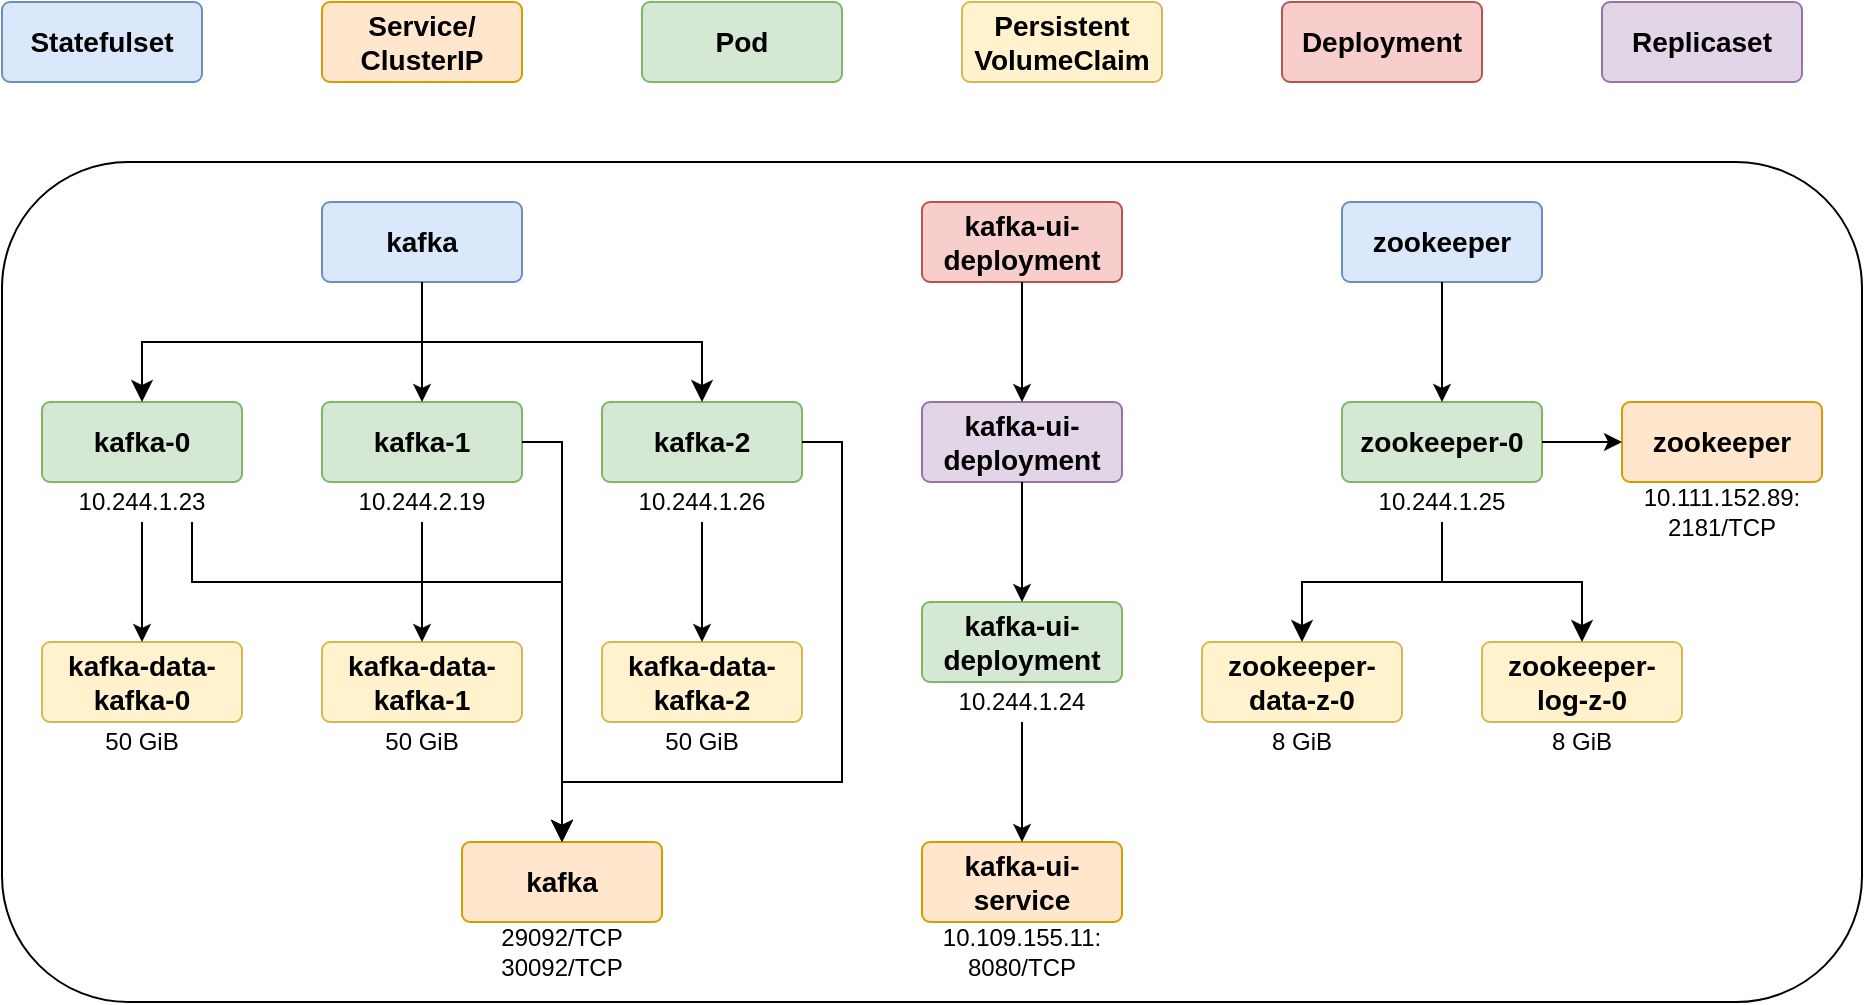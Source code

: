 <mxfile version="26.0.3">
  <diagram name="Page-1" id="Uy16Y7XXzOnVokVlF78-">
    <mxGraphModel dx="1839" dy="532" grid="1" gridSize="10" guides="1" tooltips="1" connect="1" arrows="1" fold="1" page="1" pageScale="1" pageWidth="850" pageHeight="1100" math="0" shadow="0">
      <root>
        <mxCell id="0" />
        <mxCell id="1" parent="0" />
        <mxCell id="iPVtUgnMeCizCRLsn6B8-1" value="&lt;b&gt;&lt;font style=&quot;font-size: 14px;&quot;&gt;Statefulset&lt;/font&gt;&lt;/b&gt;" style="rounded=1;arcSize=10;whiteSpace=wrap;html=1;align=center;fillColor=#dae8fc;strokeColor=#6c8ebf;" parent="1" vertex="1">
          <mxGeometry x="-60" y="160" width="100" height="40" as="geometry" />
        </mxCell>
        <mxCell id="iPVtUgnMeCizCRLsn6B8-2" value="&lt;b&gt;&lt;font style=&quot;font-size: 14px;&quot;&gt;Pod&lt;/font&gt;&lt;/b&gt;" style="rounded=1;arcSize=10;whiteSpace=wrap;html=1;align=center;fillColor=#d5e8d4;strokeColor=#82b366;" parent="1" vertex="1">
          <mxGeometry x="260" y="160" width="100" height="40" as="geometry" />
        </mxCell>
        <mxCell id="iPVtUgnMeCizCRLsn6B8-3" value="&lt;b&gt;&lt;font style=&quot;font-size: 14px;&quot;&gt;Service/&lt;/font&gt;&lt;/b&gt;&lt;div&gt;&lt;b&gt;&lt;font style=&quot;font-size: 14px;&quot;&gt;ClusterIP&lt;/font&gt;&lt;/b&gt;&lt;/div&gt;" style="rounded=1;arcSize=10;whiteSpace=wrap;html=1;align=center;fillColor=#ffe6cc;strokeColor=#d79b00;" parent="1" vertex="1">
          <mxGeometry x="100" y="160" width="100" height="40" as="geometry" />
        </mxCell>
        <mxCell id="iPVtUgnMeCizCRLsn6B8-4" value="" style="rounded=1;whiteSpace=wrap;html=1;" parent="1" vertex="1">
          <mxGeometry x="-60" y="240" width="930" height="420" as="geometry" />
        </mxCell>
        <mxCell id="iPVtUgnMeCizCRLsn6B8-5" value="&lt;span style=&quot;font-size: 14px;&quot;&gt;&lt;b&gt;kafka&lt;/b&gt;&lt;/span&gt;" style="rounded=1;arcSize=10;whiteSpace=wrap;html=1;align=center;fillColor=#dae8fc;strokeColor=#6c8ebf;" parent="1" vertex="1">
          <mxGeometry x="100" y="260" width="100" height="40" as="geometry" />
        </mxCell>
        <mxCell id="iPVtUgnMeCizCRLsn6B8-6" value="&lt;b&gt;&lt;font style=&quot;font-size: 14px;&quot;&gt;kafka-2&lt;/font&gt;&lt;/b&gt;" style="rounded=1;arcSize=10;whiteSpace=wrap;html=1;align=center;fillColor=#d5e8d4;strokeColor=#82b366;" parent="1" vertex="1">
          <mxGeometry x="240" y="360" width="100" height="40" as="geometry" />
        </mxCell>
        <mxCell id="iPVtUgnMeCizCRLsn6B8-7" value="&lt;b&gt;&lt;font style=&quot;font-size: 14px;&quot;&gt;kafka-1&lt;/font&gt;&lt;/b&gt;" style="rounded=1;arcSize=10;whiteSpace=wrap;html=1;align=center;fillColor=#d5e8d4;strokeColor=#82b366;" parent="1" vertex="1">
          <mxGeometry x="100" y="360" width="100" height="40" as="geometry" />
        </mxCell>
        <mxCell id="iPVtUgnMeCizCRLsn6B8-8" value="&lt;b&gt;&lt;font style=&quot;font-size: 14px;&quot;&gt;kafka-0&lt;/font&gt;&lt;/b&gt;" style="rounded=1;arcSize=10;whiteSpace=wrap;html=1;align=center;fillColor=#d5e8d4;strokeColor=#82b366;" parent="1" vertex="1">
          <mxGeometry x="-40" y="360" width="100" height="40" as="geometry" />
        </mxCell>
        <mxCell id="iPVtUgnMeCizCRLsn6B8-12" value="10.244.1.23" style="text;html=1;align=center;verticalAlign=middle;whiteSpace=wrap;rounded=0;" parent="1" vertex="1">
          <mxGeometry x="-40" y="400" width="100" height="20" as="geometry" />
        </mxCell>
        <mxCell id="iPVtUgnMeCizCRLsn6B8-13" value="10.244.2.19" style="text;html=1;align=center;verticalAlign=middle;whiteSpace=wrap;rounded=0;" parent="1" vertex="1">
          <mxGeometry x="100" y="400" width="100" height="20" as="geometry" />
        </mxCell>
        <mxCell id="iPVtUgnMeCizCRLsn6B8-14" value="10.244.1.26" style="text;html=1;align=center;verticalAlign=middle;whiteSpace=wrap;rounded=0;" parent="1" vertex="1">
          <mxGeometry x="240" y="400" width="100" height="20" as="geometry" />
        </mxCell>
        <mxCell id="iPVtUgnMeCizCRLsn6B8-17" value="" style="edgeStyle=elbowEdgeStyle;elbow=vertical;endArrow=classic;html=1;curved=0;rounded=0;endSize=8;startSize=8;exitX=0.5;exitY=1;exitDx=0;exitDy=0;" parent="1" target="iPVtUgnMeCizCRLsn6B8-8" edge="1" source="iPVtUgnMeCizCRLsn6B8-5">
          <mxGeometry width="50" height="50" relative="1" as="geometry">
            <mxPoint x="290" y="300" as="sourcePoint" />
            <mxPoint x="240" y="350" as="targetPoint" />
          </mxGeometry>
        </mxCell>
        <mxCell id="iPVtUgnMeCizCRLsn6B8-18" value="" style="edgeStyle=elbowEdgeStyle;elbow=vertical;endArrow=classic;html=1;curved=0;rounded=0;endSize=8;startSize=8;entryX=0.5;entryY=0;entryDx=0;entryDy=0;exitX=0.5;exitY=1;exitDx=0;exitDy=0;" parent="1" source="iPVtUgnMeCizCRLsn6B8-5" target="iPVtUgnMeCizCRLsn6B8-6" edge="1">
          <mxGeometry width="50" height="50" relative="1" as="geometry">
            <mxPoint x="300" y="310" as="sourcePoint" />
            <mxPoint x="160" y="370" as="targetPoint" />
          </mxGeometry>
        </mxCell>
        <mxCell id="iPVtUgnMeCizCRLsn6B8-19" value="" style="endArrow=classic;html=1;rounded=0;entryX=0.5;entryY=0;entryDx=0;entryDy=0;exitX=0.5;exitY=1;exitDx=0;exitDy=0;" parent="1" source="iPVtUgnMeCizCRLsn6B8-5" target="iPVtUgnMeCizCRLsn6B8-7" edge="1">
          <mxGeometry width="50" height="50" relative="1" as="geometry">
            <mxPoint x="400" y="320" as="sourcePoint" />
            <mxPoint x="450" y="270" as="targetPoint" />
          </mxGeometry>
        </mxCell>
        <mxCell id="iPVtUgnMeCizCRLsn6B8-37" value="&lt;span style=&quot;font-size: 14px;&quot;&gt;&lt;b&gt;Persistent&lt;/b&gt;&lt;/span&gt;&lt;div&gt;&lt;span style=&quot;font-size: 14px;&quot;&gt;&lt;b&gt;VolumeClaim&lt;/b&gt;&lt;/span&gt;&lt;/div&gt;" style="rounded=1;arcSize=10;whiteSpace=wrap;html=1;align=center;fillColor=#fff2cc;strokeColor=#d6b656;" parent="1" vertex="1">
          <mxGeometry x="420" y="160" width="100" height="40" as="geometry" />
        </mxCell>
        <mxCell id="iPVtUgnMeCizCRLsn6B8-38" value="&lt;span style=&quot;font-size: 14px;&quot;&gt;&lt;b&gt;kafka-data-kafka-0&lt;/b&gt;&lt;/span&gt;" style="rounded=1;arcSize=10;whiteSpace=wrap;html=1;align=center;fillColor=#fff2cc;strokeColor=#d6b656;" parent="1" vertex="1">
          <mxGeometry x="-40" y="480" width="100" height="40" as="geometry" />
        </mxCell>
        <mxCell id="iPVtUgnMeCizCRLsn6B8-39" value="" style="endArrow=classic;html=1;rounded=0;entryX=0.5;entryY=0;entryDx=0;entryDy=0;exitX=0.5;exitY=1;exitDx=0;exitDy=0;" parent="1" source="iPVtUgnMeCizCRLsn6B8-12" target="iPVtUgnMeCizCRLsn6B8-38" edge="1">
          <mxGeometry width="50" height="50" relative="1" as="geometry">
            <mxPoint x="-150" y="420" as="sourcePoint" />
            <mxPoint x="-100" y="370" as="targetPoint" />
          </mxGeometry>
        </mxCell>
        <mxCell id="iPVtUgnMeCizCRLsn6B8-40" value="&lt;b style=&quot;font-size: 14px;&quot;&gt;kafka-data-kafka-1&lt;/b&gt;" style="rounded=1;arcSize=10;whiteSpace=wrap;html=1;align=center;fillColor=#fff2cc;strokeColor=#d6b656;" parent="1" vertex="1">
          <mxGeometry x="100" y="480" width="100" height="40" as="geometry" />
        </mxCell>
        <mxCell id="iPVtUgnMeCizCRLsn6B8-41" value="&lt;b style=&quot;font-size: 14px;&quot;&gt;kafka-data-kafka-2&lt;/b&gt;" style="rounded=1;arcSize=10;whiteSpace=wrap;html=1;align=center;fillColor=#fff2cc;strokeColor=#d6b656;" parent="1" vertex="1">
          <mxGeometry x="240" y="480" width="100" height="40" as="geometry" />
        </mxCell>
        <mxCell id="iPVtUgnMeCizCRLsn6B8-42" value="" style="endArrow=classic;html=1;rounded=0;entryX=0.5;entryY=0;entryDx=0;entryDy=0;exitX=0.5;exitY=1;exitDx=0;exitDy=0;" parent="1" source="iPVtUgnMeCizCRLsn6B8-13" target="iPVtUgnMeCizCRLsn6B8-40" edge="1">
          <mxGeometry width="50" height="50" relative="1" as="geometry">
            <mxPoint x="70" y="390" as="sourcePoint" />
            <mxPoint x="110" y="390" as="targetPoint" />
          </mxGeometry>
        </mxCell>
        <mxCell id="iPVtUgnMeCizCRLsn6B8-43" value="" style="endArrow=classic;html=1;rounded=0;entryX=0.5;entryY=0;entryDx=0;entryDy=0;exitX=0.5;exitY=1;exitDx=0;exitDy=0;" parent="1" source="iPVtUgnMeCizCRLsn6B8-14" target="iPVtUgnMeCizCRLsn6B8-41" edge="1">
          <mxGeometry width="50" height="50" relative="1" as="geometry">
            <mxPoint x="650" y="430" as="sourcePoint" />
            <mxPoint x="690" y="430" as="targetPoint" />
          </mxGeometry>
        </mxCell>
        <mxCell id="zK8e5WB0SnUrSjYimZk5-1" value="50 GiB" style="text;html=1;align=center;verticalAlign=middle;whiteSpace=wrap;rounded=0;" parent="1" vertex="1">
          <mxGeometry x="100" y="520" width="100" height="20" as="geometry" />
        </mxCell>
        <mxCell id="zK8e5WB0SnUrSjYimZk5-2" value="50 GiB" style="text;html=1;align=center;verticalAlign=middle;whiteSpace=wrap;rounded=0;" parent="1" vertex="1">
          <mxGeometry x="-40" y="520" width="100" height="20" as="geometry" />
        </mxCell>
        <mxCell id="zK8e5WB0SnUrSjYimZk5-3" value="50 GiB" style="text;html=1;align=center;verticalAlign=middle;whiteSpace=wrap;rounded=0;" parent="1" vertex="1">
          <mxGeometry x="240" y="520" width="100" height="20" as="geometry" />
        </mxCell>
        <mxCell id="H56guQ8XnVOP5c87VXLd-1" value="&lt;b&gt;&lt;font style=&quot;font-size: 14px;&quot;&gt;Deployment&lt;/font&gt;&lt;/b&gt;" style="rounded=1;arcSize=10;whiteSpace=wrap;html=1;align=center;fillColor=#f8cecc;strokeColor=#b85450;" vertex="1" parent="1">
          <mxGeometry x="580" y="160" width="100" height="40" as="geometry" />
        </mxCell>
        <mxCell id="H56guQ8XnVOP5c87VXLd-2" value="&lt;span style=&quot;font-size: 14px;&quot;&gt;&lt;b&gt;Replicaset&lt;/b&gt;&lt;/span&gt;" style="rounded=1;arcSize=10;whiteSpace=wrap;html=1;align=center;fillColor=#e1d5e7;strokeColor=#9673a6;" vertex="1" parent="1">
          <mxGeometry x="740" y="160" width="100" height="40" as="geometry" />
        </mxCell>
        <mxCell id="H56guQ8XnVOP5c87VXLd-4" value="" style="edgeStyle=segmentEdgeStyle;endArrow=classic;html=1;curved=0;rounded=0;endSize=8;startSize=8;exitX=1;exitY=0.5;exitDx=0;exitDy=0;" edge="1" parent="1" source="iPVtUgnMeCizCRLsn6B8-7">
          <mxGeometry width="50" height="50" relative="1" as="geometry">
            <mxPoint x="230" y="525" as="sourcePoint" />
            <mxPoint x="220" y="580" as="targetPoint" />
          </mxGeometry>
        </mxCell>
        <mxCell id="H56guQ8XnVOP5c87VXLd-5" value="&lt;span style=&quot;font-size: 14px;&quot;&gt;&lt;b&gt;kafka&lt;/b&gt;&lt;/span&gt;" style="rounded=1;arcSize=10;whiteSpace=wrap;html=1;align=center;fillColor=#ffe6cc;strokeColor=#d79b00;" vertex="1" parent="1">
          <mxGeometry x="170" y="580" width="100" height="40" as="geometry" />
        </mxCell>
        <mxCell id="H56guQ8XnVOP5c87VXLd-7" value="" style="edgeStyle=elbowEdgeStyle;elbow=vertical;endArrow=classic;html=1;curved=0;rounded=0;endSize=8;startSize=8;entryX=0.5;entryY=0;entryDx=0;entryDy=0;exitX=0.75;exitY=1;exitDx=0;exitDy=0;" edge="1" parent="1" source="iPVtUgnMeCizCRLsn6B8-12" target="H56guQ8XnVOP5c87VXLd-5">
          <mxGeometry width="50" height="50" relative="1" as="geometry">
            <mxPoint x="290" y="460" as="sourcePoint" />
            <mxPoint x="240" y="510" as="targetPoint" />
            <Array as="points">
              <mxPoint x="110" y="450" />
              <mxPoint x="140" y="450" />
            </Array>
          </mxGeometry>
        </mxCell>
        <mxCell id="H56guQ8XnVOP5c87VXLd-8" value="" style="edgeStyle=segmentEdgeStyle;endArrow=classic;html=1;curved=0;rounded=0;endSize=8;startSize=8;exitX=1;exitY=0.5;exitDx=0;exitDy=0;entryX=0.5;entryY=0;entryDx=0;entryDy=0;" edge="1" parent="1" source="iPVtUgnMeCizCRLsn6B8-6" target="H56guQ8XnVOP5c87VXLd-5">
          <mxGeometry width="50" height="50" relative="1" as="geometry">
            <mxPoint x="210" y="390" as="sourcePoint" />
            <mxPoint x="230" y="590" as="targetPoint" />
            <Array as="points">
              <mxPoint x="360" y="380" />
              <mxPoint x="360" y="550" />
              <mxPoint x="220" y="550" />
            </Array>
          </mxGeometry>
        </mxCell>
        <mxCell id="H56guQ8XnVOP5c87VXLd-9" value="29092/TCP&lt;div&gt;30092/TCP&lt;/div&gt;" style="text;html=1;align=center;verticalAlign=middle;whiteSpace=wrap;rounded=0;" vertex="1" parent="1">
          <mxGeometry x="170" y="620" width="100" height="30" as="geometry" />
        </mxCell>
        <mxCell id="H56guQ8XnVOP5c87VXLd-13" value="&lt;b&gt;&lt;font style=&quot;font-size: 14px;&quot;&gt;kafka-ui-deployment&lt;/font&gt;&lt;/b&gt;" style="rounded=1;arcSize=10;whiteSpace=wrap;html=1;align=center;fillColor=#f8cecc;strokeColor=#b85450;" vertex="1" parent="1">
          <mxGeometry x="400" y="260" width="100" height="40" as="geometry" />
        </mxCell>
        <mxCell id="H56guQ8XnVOP5c87VXLd-14" value="&lt;span style=&quot;font-size: 14px;&quot;&gt;&lt;b&gt;kafka-ui-deployment&lt;/b&gt;&lt;/span&gt;" style="rounded=1;arcSize=10;whiteSpace=wrap;html=1;align=center;fillColor=#e1d5e7;strokeColor=#9673a6;" vertex="1" parent="1">
          <mxGeometry x="400" y="360" width="100" height="40" as="geometry" />
        </mxCell>
        <mxCell id="H56guQ8XnVOP5c87VXLd-15" value="&lt;b&gt;&lt;font style=&quot;font-size: 14px;&quot;&gt;kafka-ui-deployment&lt;/font&gt;&lt;/b&gt;" style="rounded=1;arcSize=10;whiteSpace=wrap;html=1;align=center;fillColor=#d5e8d4;strokeColor=#82b366;" vertex="1" parent="1">
          <mxGeometry x="400" y="460" width="100" height="40" as="geometry" />
        </mxCell>
        <mxCell id="H56guQ8XnVOP5c87VXLd-16" value="" style="endArrow=classic;html=1;rounded=0;entryX=0.5;entryY=0;entryDx=0;entryDy=0;exitX=0.5;exitY=1;exitDx=0;exitDy=0;" edge="1" parent="1" source="H56guQ8XnVOP5c87VXLd-13" target="H56guQ8XnVOP5c87VXLd-14">
          <mxGeometry width="50" height="50" relative="1" as="geometry">
            <mxPoint x="380" y="290" as="sourcePoint" />
            <mxPoint x="380" y="350" as="targetPoint" />
          </mxGeometry>
        </mxCell>
        <mxCell id="H56guQ8XnVOP5c87VXLd-18" value="" style="endArrow=classic;html=1;rounded=0;entryX=0.5;entryY=0;entryDx=0;entryDy=0;exitX=0.5;exitY=1;exitDx=0;exitDy=0;" edge="1" parent="1" source="H56guQ8XnVOP5c87VXLd-14" target="H56guQ8XnVOP5c87VXLd-15">
          <mxGeometry width="50" height="50" relative="1" as="geometry">
            <mxPoint x="520" y="400" as="sourcePoint" />
            <mxPoint x="520" y="460" as="targetPoint" />
          </mxGeometry>
        </mxCell>
        <mxCell id="H56guQ8XnVOP5c87VXLd-19" value="10.244.1.24" style="text;html=1;align=center;verticalAlign=middle;whiteSpace=wrap;rounded=0;" vertex="1" parent="1">
          <mxGeometry x="400" y="500" width="100" height="20" as="geometry" />
        </mxCell>
        <mxCell id="H56guQ8XnVOP5c87VXLd-20" value="&lt;span style=&quot;font-size: 14px;&quot;&gt;&lt;b&gt;kafka-ui-service&lt;/b&gt;&lt;/span&gt;" style="rounded=1;arcSize=10;whiteSpace=wrap;html=1;align=center;fillColor=#ffe6cc;strokeColor=#d79b00;" vertex="1" parent="1">
          <mxGeometry x="400" y="580" width="100" height="40" as="geometry" />
        </mxCell>
        <mxCell id="H56guQ8XnVOP5c87VXLd-21" value="" style="endArrow=classic;html=1;rounded=0;entryX=0.5;entryY=0;entryDx=0;entryDy=0;exitX=0.5;exitY=1;exitDx=0;exitDy=0;" edge="1" parent="1" source="H56guQ8XnVOP5c87VXLd-19" target="H56guQ8XnVOP5c87VXLd-20">
          <mxGeometry width="50" height="50" relative="1" as="geometry">
            <mxPoint x="480" y="520" as="sourcePoint" />
            <mxPoint x="480" y="580" as="targetPoint" />
          </mxGeometry>
        </mxCell>
        <mxCell id="H56guQ8XnVOP5c87VXLd-22" value="&lt;div&gt;10.109.155.11:&lt;/div&gt;8080/TCP" style="text;html=1;align=center;verticalAlign=middle;whiteSpace=wrap;rounded=0;" vertex="1" parent="1">
          <mxGeometry x="400" y="620" width="100" height="30" as="geometry" />
        </mxCell>
        <mxCell id="H56guQ8XnVOP5c87VXLd-23" value="&lt;span style=&quot;font-size: 14px;&quot;&gt;&lt;b&gt;zookeeper&lt;/b&gt;&lt;/span&gt;" style="rounded=1;arcSize=10;whiteSpace=wrap;html=1;align=center;fillColor=#dae8fc;strokeColor=#6c8ebf;" vertex="1" parent="1">
          <mxGeometry x="610" y="260" width="100" height="40" as="geometry" />
        </mxCell>
        <mxCell id="H56guQ8XnVOP5c87VXLd-24" value="&lt;b&gt;&lt;font style=&quot;font-size: 14px;&quot;&gt;zookeeper-0&lt;/font&gt;&lt;/b&gt;" style="rounded=1;arcSize=10;whiteSpace=wrap;html=1;align=center;fillColor=#d5e8d4;strokeColor=#82b366;" vertex="1" parent="1">
          <mxGeometry x="610" y="360" width="100" height="40" as="geometry" />
        </mxCell>
        <mxCell id="H56guQ8XnVOP5c87VXLd-25" value="10.244.1.25" style="text;html=1;align=center;verticalAlign=middle;whiteSpace=wrap;rounded=0;" vertex="1" parent="1">
          <mxGeometry x="610" y="400" width="100" height="20" as="geometry" />
        </mxCell>
        <mxCell id="H56guQ8XnVOP5c87VXLd-26" value="" style="endArrow=classic;html=1;rounded=0;entryX=0.5;entryY=0;entryDx=0;entryDy=0;exitX=0.5;exitY=1;exitDx=0;exitDy=0;" edge="1" parent="1" source="H56guQ8XnVOP5c87VXLd-23" target="H56guQ8XnVOP5c87VXLd-24">
          <mxGeometry width="50" height="50" relative="1" as="geometry">
            <mxPoint x="840" y="320" as="sourcePoint" />
            <mxPoint x="890" y="270" as="targetPoint" />
          </mxGeometry>
        </mxCell>
        <mxCell id="H56guQ8XnVOP5c87VXLd-27" value="&lt;span style=&quot;font-size: 14px;&quot;&gt;&lt;b&gt;zookeeper-data-z-0&lt;/b&gt;&lt;/span&gt;" style="rounded=1;arcSize=10;whiteSpace=wrap;html=1;align=center;fillColor=#fff2cc;strokeColor=#d6b656;" vertex="1" parent="1">
          <mxGeometry x="540" y="480" width="100" height="40" as="geometry" />
        </mxCell>
        <mxCell id="H56guQ8XnVOP5c87VXLd-29" value="8 GiB" style="text;html=1;align=center;verticalAlign=middle;whiteSpace=wrap;rounded=0;" vertex="1" parent="1">
          <mxGeometry x="540" y="520" width="100" height="20" as="geometry" />
        </mxCell>
        <mxCell id="H56guQ8XnVOP5c87VXLd-30" value="&lt;span style=&quot;font-size: 14px;&quot;&gt;&lt;b&gt;zookeeper-log-z-0&lt;/b&gt;&lt;/span&gt;" style="rounded=1;arcSize=10;whiteSpace=wrap;html=1;align=center;fillColor=#fff2cc;strokeColor=#d6b656;" vertex="1" parent="1">
          <mxGeometry x="680" y="480" width="100" height="40" as="geometry" />
        </mxCell>
        <mxCell id="H56guQ8XnVOP5c87VXLd-31" value="" style="edgeStyle=elbowEdgeStyle;elbow=vertical;endArrow=classic;html=1;curved=0;rounded=0;endSize=8;startSize=8;entryX=0.5;entryY=0;entryDx=0;entryDy=0;exitX=0.5;exitY=1;exitDx=0;exitDy=0;" edge="1" parent="1" source="H56guQ8XnVOP5c87VXLd-25" target="H56guQ8XnVOP5c87VXLd-30">
          <mxGeometry width="50" height="50" relative="1" as="geometry">
            <mxPoint x="665" y="430" as="sourcePoint" />
            <mxPoint x="850" y="590" as="targetPoint" />
            <Array as="points">
              <mxPoint x="700" y="450" />
              <mxPoint x="770" y="460" />
            </Array>
          </mxGeometry>
        </mxCell>
        <mxCell id="H56guQ8XnVOP5c87VXLd-34" value="" style="edgeStyle=elbowEdgeStyle;elbow=vertical;endArrow=classic;html=1;curved=0;rounded=0;endSize=8;startSize=8;exitX=0.5;exitY=1;exitDx=0;exitDy=0;entryX=0.5;entryY=0;entryDx=0;entryDy=0;" edge="1" parent="1" source="H56guQ8XnVOP5c87VXLd-25" target="H56guQ8XnVOP5c87VXLd-27">
          <mxGeometry width="50" height="50" relative="1" as="geometry">
            <mxPoint x="790" y="390" as="sourcePoint" />
            <mxPoint x="650" y="450" as="targetPoint" />
          </mxGeometry>
        </mxCell>
        <mxCell id="H56guQ8XnVOP5c87VXLd-35" value="8 GiB" style="text;html=1;align=center;verticalAlign=middle;whiteSpace=wrap;rounded=0;" vertex="1" parent="1">
          <mxGeometry x="680" y="520" width="100" height="20" as="geometry" />
        </mxCell>
        <mxCell id="H56guQ8XnVOP5c87VXLd-36" value="&lt;span style=&quot;font-size: 14px;&quot;&gt;&lt;b&gt;zookeeper&lt;/b&gt;&lt;/span&gt;" style="rounded=1;arcSize=10;whiteSpace=wrap;html=1;align=center;fillColor=#ffe6cc;strokeColor=#d79b00;" vertex="1" parent="1">
          <mxGeometry x="750" y="360" width="100" height="40" as="geometry" />
        </mxCell>
        <mxCell id="H56guQ8XnVOP5c87VXLd-37" value="" style="endArrow=classic;html=1;rounded=0;entryX=0;entryY=0.5;entryDx=0;entryDy=0;exitX=1;exitY=0.5;exitDx=0;exitDy=0;" edge="1" parent="1" source="H56guQ8XnVOP5c87VXLd-24" target="H56guQ8XnVOP5c87VXLd-36">
          <mxGeometry width="50" height="50" relative="1" as="geometry">
            <mxPoint x="670" y="310" as="sourcePoint" />
            <mxPoint x="670" y="370" as="targetPoint" />
          </mxGeometry>
        </mxCell>
        <mxCell id="H56guQ8XnVOP5c87VXLd-38" value="10.111.152.89:&lt;div&gt;2181/TCP&lt;/div&gt;" style="text;html=1;align=center;verticalAlign=middle;whiteSpace=wrap;rounded=0;" vertex="1" parent="1">
          <mxGeometry x="750" y="400" width="100" height="30" as="geometry" />
        </mxCell>
      </root>
    </mxGraphModel>
  </diagram>
</mxfile>
